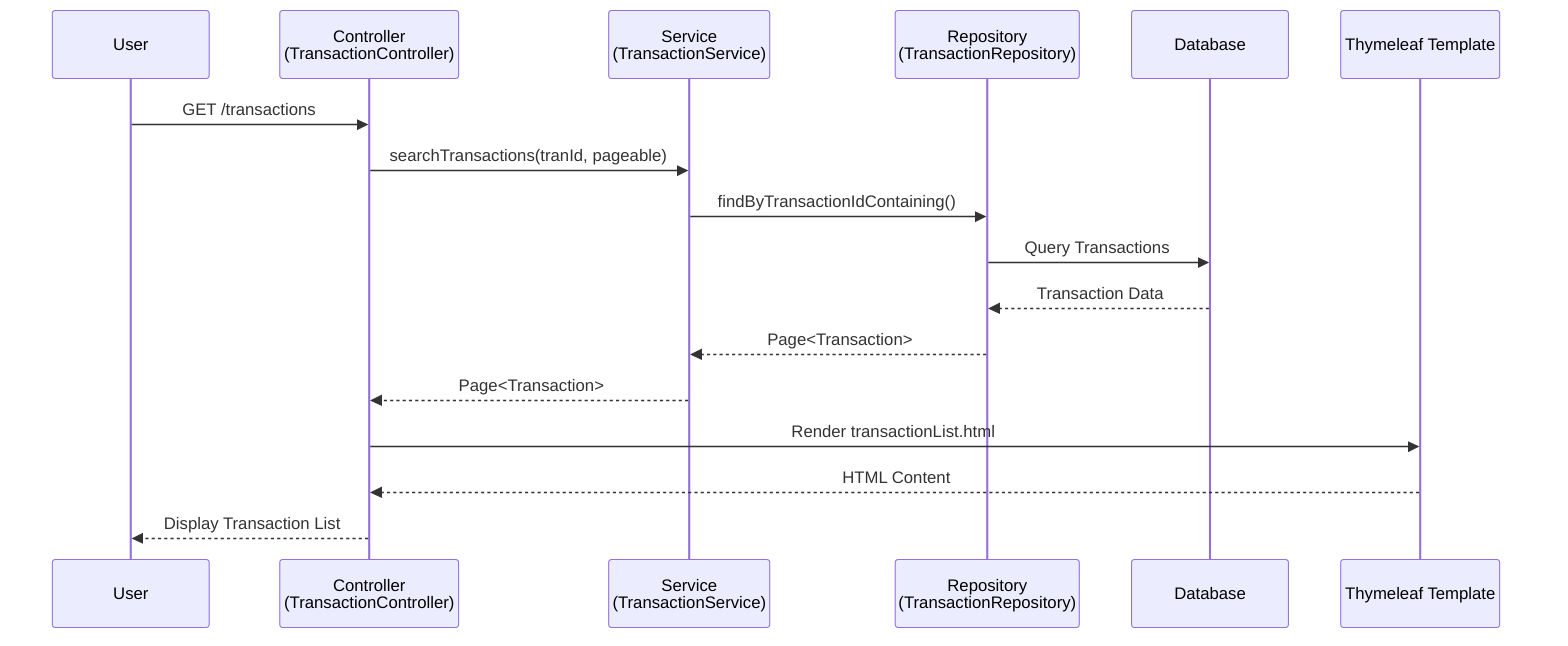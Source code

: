 sequenceDiagram
    participant U as User
    participant C as Controller<br>(TransactionController)
    participant S as Service<br>(TransactionService)
    participant R as Repository<br>(TransactionRepository)
    participant D as Database
    participant T as Thymeleaf Template

    U->>C: GET /transactions
    C->>S: searchTransactions(tranId, pageable)
    S->>R: findByTransactionIdContaining()
    R->>D: Query Transactions
    D-->>R: Transaction Data
    R-->>S: Page<Transaction>
    S-->>C: Page<Transaction>
    C->>T: Render transactionList.html
    T-->>C: HTML Content
    C-->>U: Display Transaction List